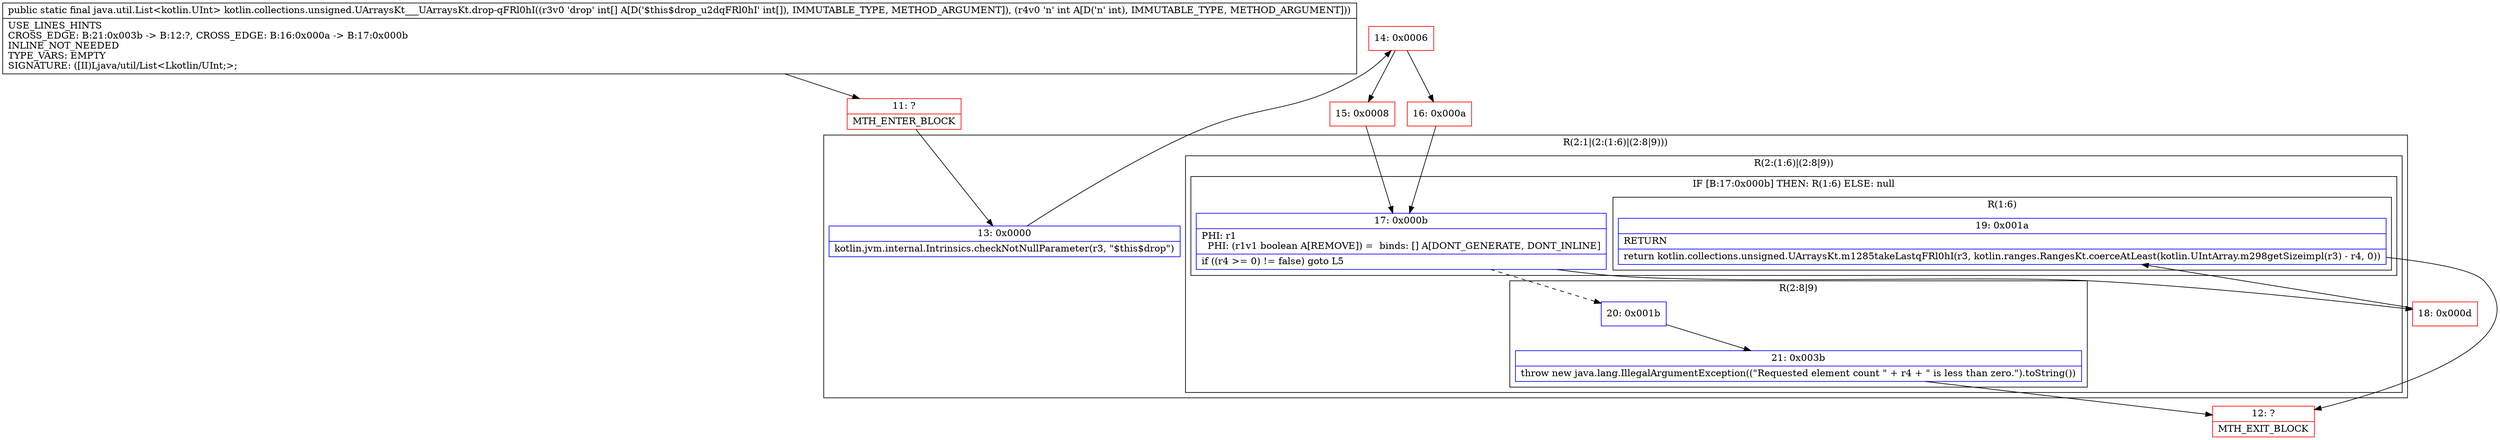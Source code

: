 digraph "CFG forkotlin.collections.unsigned.UArraysKt___UArraysKt.drop\-qFRl0hI([II)Ljava\/util\/List;" {
subgraph cluster_Region_701232829 {
label = "R(2:1|(2:(1:6)|(2:8|9)))";
node [shape=record,color=blue];
Node_13 [shape=record,label="{13\:\ 0x0000|kotlin.jvm.internal.Intrinsics.checkNotNullParameter(r3, \"$this$drop\")\l}"];
subgraph cluster_Region_474018900 {
label = "R(2:(1:6)|(2:8|9))";
node [shape=record,color=blue];
subgraph cluster_IfRegion_1121107320 {
label = "IF [B:17:0x000b] THEN: R(1:6) ELSE: null";
node [shape=record,color=blue];
Node_17 [shape=record,label="{17\:\ 0x000b|PHI: r1 \l  PHI: (r1v1 boolean A[REMOVE]) =  binds: [] A[DONT_GENERATE, DONT_INLINE]\l|if ((r4 \>= 0) != false) goto L5\l}"];
subgraph cluster_Region_1943578774 {
label = "R(1:6)";
node [shape=record,color=blue];
Node_19 [shape=record,label="{19\:\ 0x001a|RETURN\l|return kotlin.collections.unsigned.UArraysKt.m1285takeLastqFRl0hI(r3, kotlin.ranges.RangesKt.coerceAtLeast(kotlin.UIntArray.m298getSizeimpl(r3) \- r4, 0))\l}"];
}
}
subgraph cluster_Region_89183822 {
label = "R(2:8|9)";
node [shape=record,color=blue];
Node_20 [shape=record,label="{20\:\ 0x001b}"];
Node_21 [shape=record,label="{21\:\ 0x003b|throw new java.lang.IllegalArgumentException((\"Requested element count \" + r4 + \" is less than zero.\").toString())\l}"];
}
}
}
Node_11 [shape=record,color=red,label="{11\:\ ?|MTH_ENTER_BLOCK\l}"];
Node_14 [shape=record,color=red,label="{14\:\ 0x0006}"];
Node_15 [shape=record,color=red,label="{15\:\ 0x0008}"];
Node_18 [shape=record,color=red,label="{18\:\ 0x000d}"];
Node_12 [shape=record,color=red,label="{12\:\ ?|MTH_EXIT_BLOCK\l}"];
Node_16 [shape=record,color=red,label="{16\:\ 0x000a}"];
MethodNode[shape=record,label="{public static final java.util.List\<kotlin.UInt\> kotlin.collections.unsigned.UArraysKt___UArraysKt.drop\-qFRl0hI((r3v0 'drop' int[] A[D('$this$drop_u2dqFRl0hI' int[]), IMMUTABLE_TYPE, METHOD_ARGUMENT]), (r4v0 'n' int A[D('n' int), IMMUTABLE_TYPE, METHOD_ARGUMENT]))  | USE_LINES_HINTS\lCROSS_EDGE: B:21:0x003b \-\> B:12:?, CROSS_EDGE: B:16:0x000a \-\> B:17:0x000b\lINLINE_NOT_NEEDED\lTYPE_VARS: EMPTY\lSIGNATURE: ([II)Ljava\/util\/List\<Lkotlin\/UInt;\>;\l}"];
MethodNode -> Node_11;Node_13 -> Node_14;
Node_17 -> Node_18;
Node_17 -> Node_20[style=dashed];
Node_19 -> Node_12;
Node_20 -> Node_21;
Node_21 -> Node_12;
Node_11 -> Node_13;
Node_14 -> Node_15;
Node_14 -> Node_16;
Node_15 -> Node_17;
Node_18 -> Node_19;
Node_16 -> Node_17;
}

